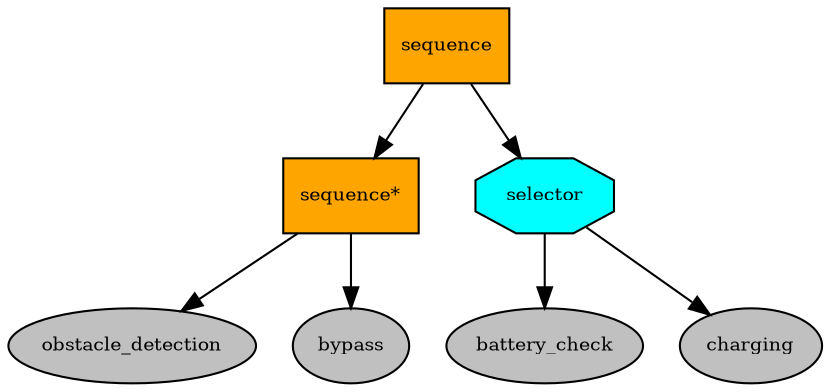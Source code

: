 digraph pastafarianism {
ordering=out;
graph [fontname="times-roman"];
node [fontname="times-roman"];
edge [fontname="times-roman"];
sequence [fillcolor=orange, fontcolor=black, fontsize=9, label=sequence, shape=box, style=filled];
"sequence*" [fillcolor=orange, fontcolor=black, fontsize=9, label="sequence*", shape=box, style=filled];
sequence -> "sequence*";
obstacle_detection [fillcolor=gray, fontcolor=black, fontsize=9, label=obstacle_detection, shape=ellipse, style=filled];
"sequence*" -> obstacle_detection;
bypass [fillcolor=gray, fontcolor=black, fontsize=9, label=bypass, shape=ellipse, style=filled];
"sequence*" -> bypass;
selector [fillcolor=cyan, fontcolor=black, fontsize=9, label=selector, shape=octagon, style=filled];
sequence -> selector;
battery_check [fillcolor=gray, fontcolor=black, fontsize=9, label=battery_check, shape=ellipse, style=filled];
selector -> battery_check;
charging [fillcolor=gray, fontcolor=black, fontsize=9, label=charging, shape=ellipse, style=filled];
selector -> charging;
}
